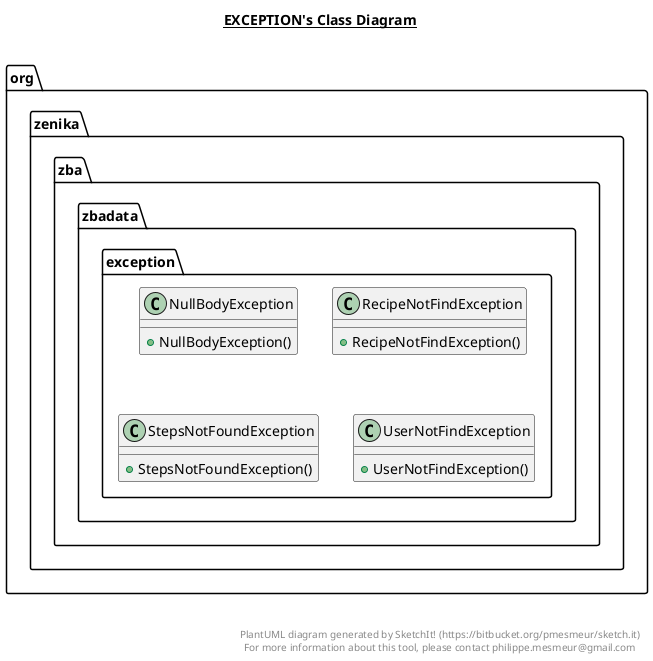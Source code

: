 @startuml

title __EXCEPTION's Class Diagram__\n

  package org.zenika.zba.zbadata {
    package org.zenika.zba.zbadata.exception {
      class NullBodyException {
          + NullBodyException()
      }
    }
  }
  

  package org.zenika.zba.zbadata {
    package org.zenika.zba.zbadata.exception {
      class RecipeNotFindException {
          + RecipeNotFindException()
      }
    }
  }
  

  package org.zenika.zba.zbadata {
    package org.zenika.zba.zbadata.exception {
      class StepsNotFoundException {
          + StepsNotFoundException()
      }
    }
  }
  

  package org.zenika.zba.zbadata {
    package org.zenika.zba.zbadata.exception {
      class UserNotFindException {
          + UserNotFindException()
      }
    }
  }
  



right footer


PlantUML diagram generated by SketchIt! (https://bitbucket.org/pmesmeur/sketch.it)
For more information about this tool, please contact philippe.mesmeur@gmail.com
endfooter

@enduml
